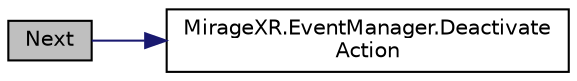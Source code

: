 digraph "Next"
{
 // INTERACTIVE_SVG=YES
 // LATEX_PDF_SIZE
  edge [fontname="Helvetica",fontsize="10",labelfontname="Helvetica",labelfontsize="10"];
  node [fontname="Helvetica",fontsize="10",shape=record];
  rankdir="LR";
  Node1 [label="Next",height=0.2,width=0.4,color="black", fillcolor="grey75", style="filled", fontcolor="black",tooltip="Activate next action."];
  Node1 -> Node2 [color="midnightblue",fontsize="10",style="solid",fontname="Helvetica"];
  Node2 [label="MirageXR.EventManager.Deactivate\lAction",height=0.2,width=0.4,color="black", fillcolor="white", style="filled",URL="$class_mirage_x_r_1_1_event_manager.html#a481b5cbfb66c48ef9fd7d335f3117bb0",tooltip="Deactivates a new action."];
}
